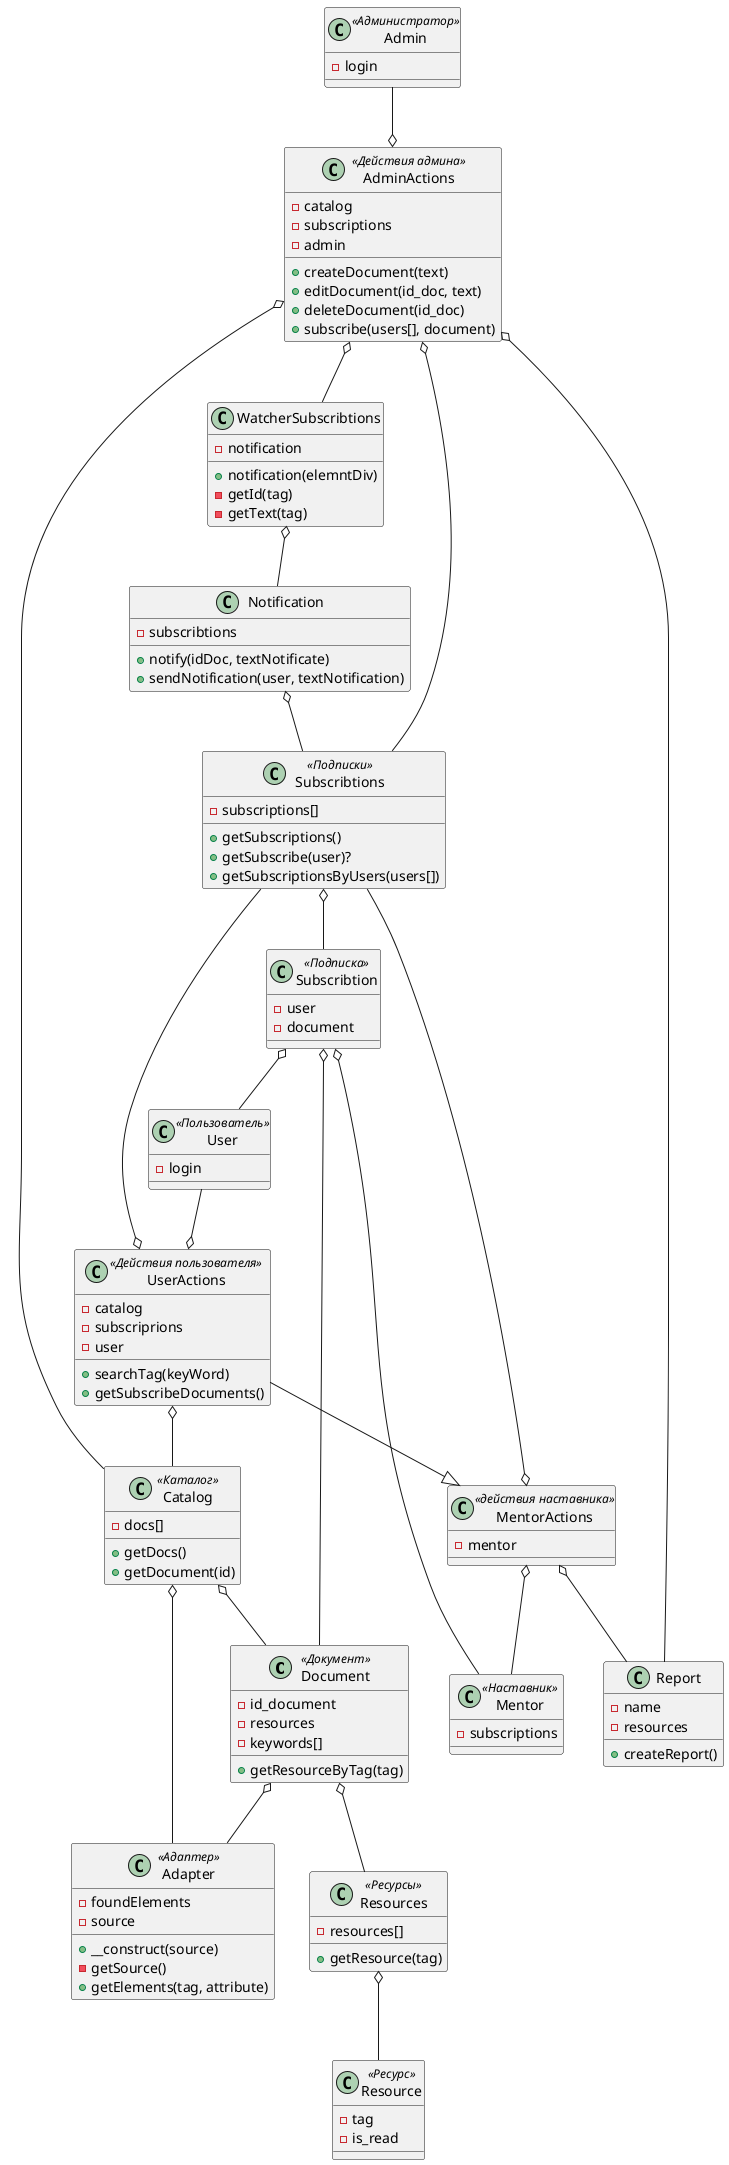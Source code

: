 @startuml

class Document <<Документ>> {
    - id_document
    - resources 
    - keywords[]
    + getResourceByTag(tag) 
}

class Resources <<Ресурсы>>  {
    - resources[]
    + getResource(tag)
}

class Resource <<Ресурс>> {
    - tag
    - is_read
}

class Subscribtion <<Подписка>> {
    - user
    - document
}

class Subscribtions <<Подписки>> {
    - subscriptions[]
    + getSubscriptions()
    + getSubscribe(user)?
    + getSubscriptionsByUsers(users[])
}

class Admin <<Администратор>> {
    - login
}

class AdminActions <<Действия админа>> {
    - catalog
    - subscriptions
    - admin
    + createDocument(text)
    + editDocument(id_doc, text)
    + deleteDocument(id_doc)
    + subscribe(users[], document)
}

class Catalog <<Каталог>> {
    - docs[]
    + getDocs()
    + getDocument(id)
}

class UserActions <<Действия пользователя>> {
    - catalog
    - subscriprions
    - user
    + searchTag(keyWord)
    + getSubscribeDocuments()
}

class User <<Пользователь>>{
    - login 
}

class Mentor <<Наставник>> {
    - subscriptions
}

class MentorActions <<действия наставника>> {
    - mentor
    
}

class Report {
    - name
    - resources
    + createReport()
}

class WatcherSubscribtions {
    - notification
    + notification(elemntDiv)
    - getId(tag)
    - getText(tag)  
} 

class Notification {
    - subscribtions
    + notify(idDoc, textNotificate)
    + sendNotification(user, textNotification)
}

class Adapter <<Адаптер>> {
    - foundElements
    - source
    + __construct(source)
    - getSource()
    + getElements(tag, attribute)
}

Resources o-- Resource
Document o-- Resources
Catalog o-- Document
Catalog o-- Adapter
Document o-- Adapter
AdminActions o-- Catalog
Admin --o AdminActions
AdminActions o-- Subscribtions
AdminActions o-- WatcherSubscribtions
WatcherSubscribtions o-- Notification
Notification o-- Subscribtions
Subscribtions o-- Subscribtion
Subscribtion o-- User
Subscribtion o-- Document
Subscribtion o-- Mentor
User --o UserActions
UserActions o-- Catalog
UserActions o-- Subscribtions
MentorActions o-- Mentor
MentorActions o-- Subscribtions
MentorActions o-- Report
AdminActions o-- Report
UserActions --|> MentorActions
@enduml
